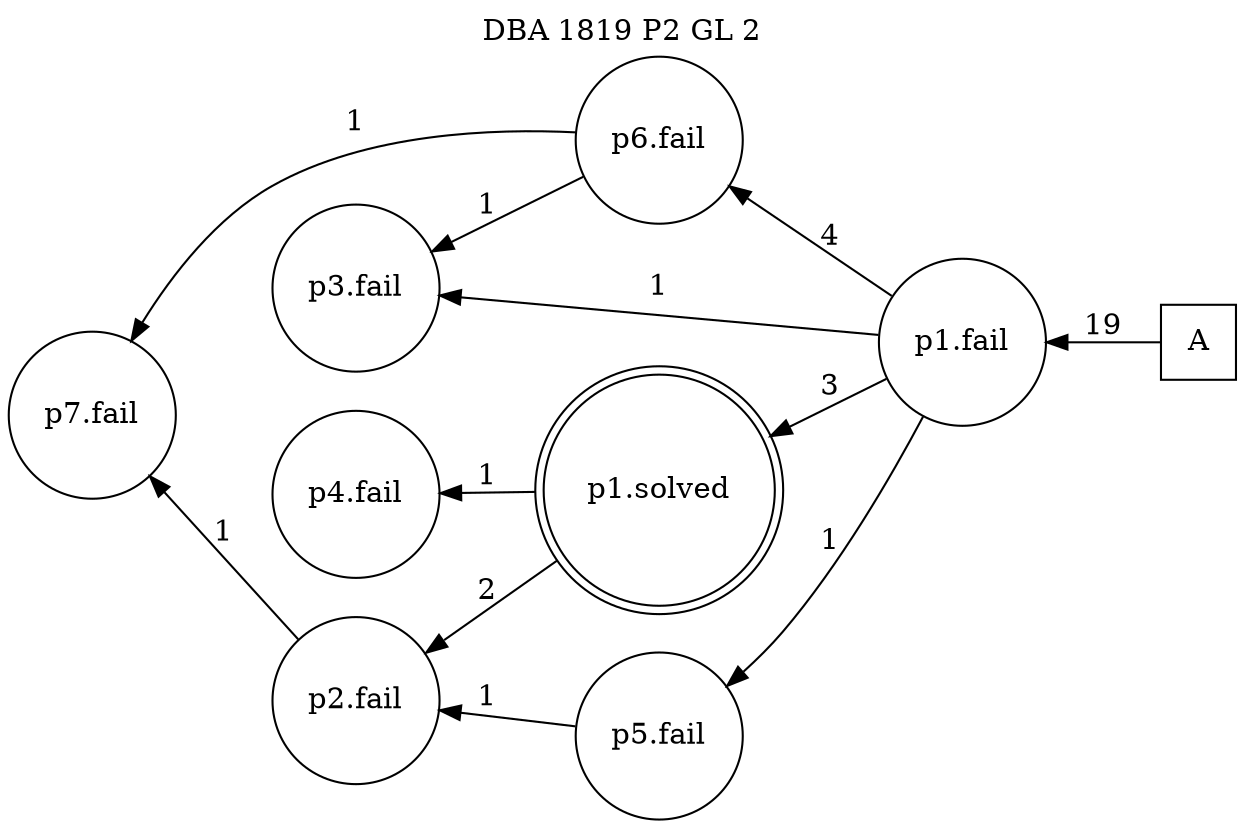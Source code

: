 digraph DBA_1819_P2_GL_2 {
labelloc="tl"
label= " DBA 1819 P2 GL 2 "
rankdir="RL";
graph [ size=" 10 , 10 !"]

"A" [shape="square" label="A"]
"p1.fail" [shape="circle" label="p1.fail"]
"p6.fail" [shape="circle" label="p6.fail"]
"p1.solved" [shape="doublecircle" label="p1.solved"]
"p4.fail" [shape="circle" label="p4.fail"]
"p2.fail" [shape="circle" label="p2.fail"]
"p7.fail" [shape="circle" label="p7.fail"]
"p3.fail" [shape="circle" label="p3.fail"]
"p5.fail" [shape="circle" label="p5.fail"]
"A" -> "p1.fail" [ label=19]
"p1.fail" -> "p6.fail" [ label=4]
"p1.fail" -> "p1.solved" [ label=3]
"p1.fail" -> "p3.fail" [ label=1]
"p1.fail" -> "p5.fail" [ label=1]
"p6.fail" -> "p7.fail" [ label=1]
"p6.fail" -> "p3.fail" [ label=1]
"p1.solved" -> "p4.fail" [ label=1]
"p1.solved" -> "p2.fail" [ label=2]
"p2.fail" -> "p7.fail" [ label=1]
"p5.fail" -> "p2.fail" [ label=1]
}
